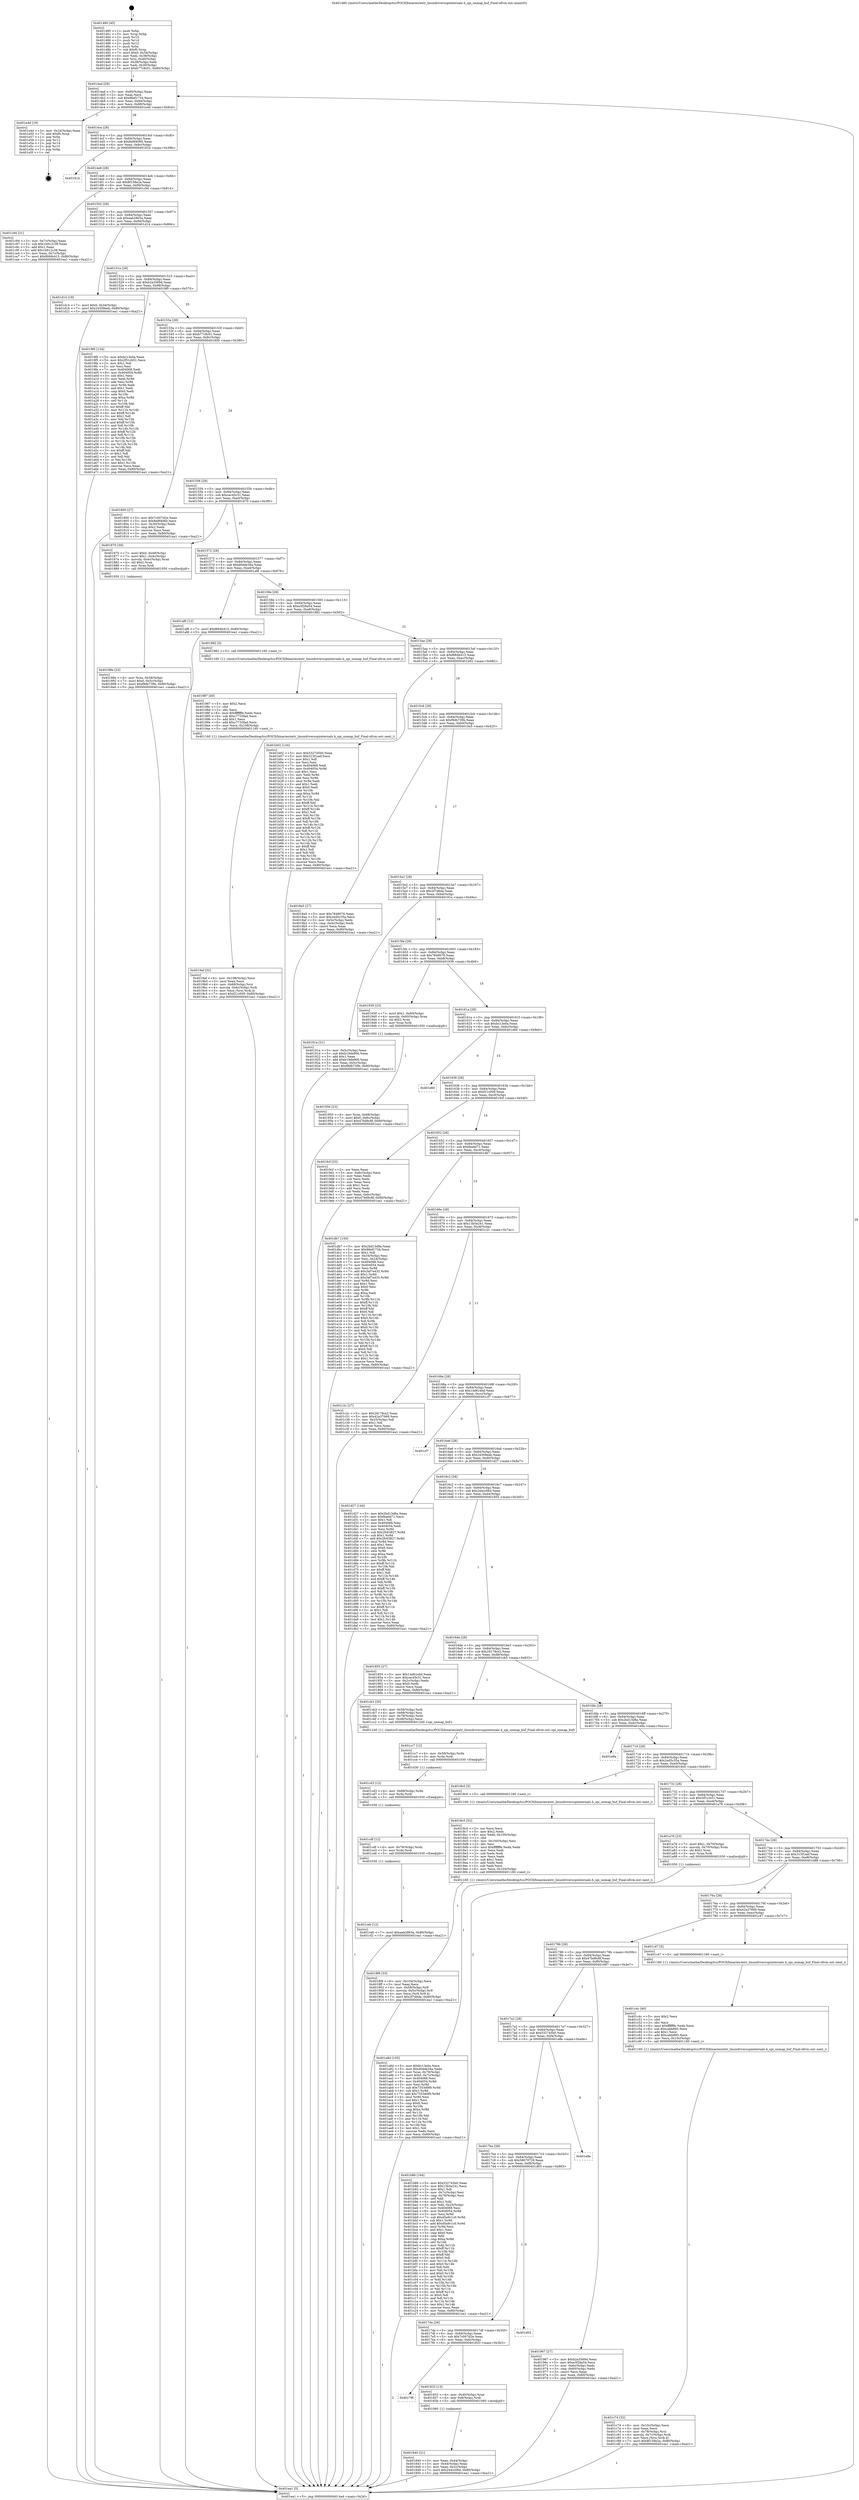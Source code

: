 digraph "0x401480" {
  label = "0x401480 (/mnt/c/Users/mathe/Desktop/tcc/POCII/binaries/extr_linuxdriversspiinternals.h_spi_unmap_buf_Final-ollvm.out::main(0))"
  labelloc = "t"
  node[shape=record]

  Entry [label="",width=0.3,height=0.3,shape=circle,fillcolor=black,style=filled]
  "0x4014ad" [label="{
     0x4014ad [29]\l
     | [instrs]\l
     &nbsp;&nbsp;0x4014ad \<+3\>: mov -0x80(%rbp),%eax\l
     &nbsp;&nbsp;0x4014b0 \<+2\>: mov %eax,%ecx\l
     &nbsp;&nbsp;0x4014b2 \<+6\>: sub $0x86ef1734,%ecx\l
     &nbsp;&nbsp;0x4014b8 \<+6\>: mov %eax,-0x84(%rbp)\l
     &nbsp;&nbsp;0x4014be \<+6\>: mov %ecx,-0x88(%rbp)\l
     &nbsp;&nbsp;0x4014c4 \<+6\>: je 0000000000401e4d \<main+0x9cd\>\l
  }"]
  "0x401e4d" [label="{
     0x401e4d [19]\l
     | [instrs]\l
     &nbsp;&nbsp;0x401e4d \<+3\>: mov -0x24(%rbp),%eax\l
     &nbsp;&nbsp;0x401e50 \<+7\>: add $0xf0,%rsp\l
     &nbsp;&nbsp;0x401e57 \<+1\>: pop %rbx\l
     &nbsp;&nbsp;0x401e58 \<+2\>: pop %r12\l
     &nbsp;&nbsp;0x401e5a \<+2\>: pop %r14\l
     &nbsp;&nbsp;0x401e5c \<+2\>: pop %r15\l
     &nbsp;&nbsp;0x401e5e \<+1\>: pop %rbp\l
     &nbsp;&nbsp;0x401e5f \<+1\>: ret\l
  }"]
  "0x4014ca" [label="{
     0x4014ca [28]\l
     | [instrs]\l
     &nbsp;&nbsp;0x4014ca \<+5\>: jmp 00000000004014cf \<main+0x4f\>\l
     &nbsp;&nbsp;0x4014cf \<+6\>: mov -0x84(%rbp),%eax\l
     &nbsp;&nbsp;0x4014d5 \<+5\>: sub $0x8a9f4060,%eax\l
     &nbsp;&nbsp;0x4014da \<+6\>: mov %eax,-0x8c(%rbp)\l
     &nbsp;&nbsp;0x4014e0 \<+6\>: je 000000000040181b \<main+0x39b\>\l
  }"]
  Exit [label="",width=0.3,height=0.3,shape=circle,fillcolor=black,style=filled,peripheries=2]
  "0x40181b" [label="{
     0x40181b\l
  }", style=dashed]
  "0x4014e6" [label="{
     0x4014e6 [28]\l
     | [instrs]\l
     &nbsp;&nbsp;0x4014e6 \<+5\>: jmp 00000000004014eb \<main+0x6b\>\l
     &nbsp;&nbsp;0x4014eb \<+6\>: mov -0x84(%rbp),%eax\l
     &nbsp;&nbsp;0x4014f1 \<+5\>: sub $0x8f158e2a,%eax\l
     &nbsp;&nbsp;0x4014f6 \<+6\>: mov %eax,-0x90(%rbp)\l
     &nbsp;&nbsp;0x4014fc \<+6\>: je 0000000000401c94 \<main+0x814\>\l
  }"]
  "0x401ceb" [label="{
     0x401ceb [12]\l
     | [instrs]\l
     &nbsp;&nbsp;0x401ceb \<+7\>: movl $0xaab2863a,-0x80(%rbp)\l
     &nbsp;&nbsp;0x401cf2 \<+5\>: jmp 0000000000401ea1 \<main+0xa21\>\l
  }"]
  "0x401c94" [label="{
     0x401c94 [31]\l
     | [instrs]\l
     &nbsp;&nbsp;0x401c94 \<+3\>: mov -0x7c(%rbp),%eax\l
     &nbsp;&nbsp;0x401c97 \<+5\>: sub $0x1b912c38,%eax\l
     &nbsp;&nbsp;0x401c9c \<+3\>: add $0x1,%eax\l
     &nbsp;&nbsp;0x401c9f \<+5\>: add $0x1b912c38,%eax\l
     &nbsp;&nbsp;0x401ca4 \<+3\>: mov %eax,-0x7c(%rbp)\l
     &nbsp;&nbsp;0x401ca7 \<+7\>: movl $0xf684b415,-0x80(%rbp)\l
     &nbsp;&nbsp;0x401cae \<+5\>: jmp 0000000000401ea1 \<main+0xa21\>\l
  }"]
  "0x401502" [label="{
     0x401502 [28]\l
     | [instrs]\l
     &nbsp;&nbsp;0x401502 \<+5\>: jmp 0000000000401507 \<main+0x87\>\l
     &nbsp;&nbsp;0x401507 \<+6\>: mov -0x84(%rbp),%eax\l
     &nbsp;&nbsp;0x40150d \<+5\>: sub $0xaab2863a,%eax\l
     &nbsp;&nbsp;0x401512 \<+6\>: mov %eax,-0x94(%rbp)\l
     &nbsp;&nbsp;0x401518 \<+6\>: je 0000000000401d14 \<main+0x894\>\l
  }"]
  "0x401cdf" [label="{
     0x401cdf [12]\l
     | [instrs]\l
     &nbsp;&nbsp;0x401cdf \<+4\>: mov -0x78(%rbp),%rdx\l
     &nbsp;&nbsp;0x401ce3 \<+3\>: mov %rdx,%rdi\l
     &nbsp;&nbsp;0x401ce6 \<+5\>: call 0000000000401030 \<free@plt\>\l
     | [calls]\l
     &nbsp;&nbsp;0x401030 \{1\} (unknown)\l
  }"]
  "0x401d14" [label="{
     0x401d14 [19]\l
     | [instrs]\l
     &nbsp;&nbsp;0x401d14 \<+7\>: movl $0x0,-0x34(%rbp)\l
     &nbsp;&nbsp;0x401d1b \<+7\>: movl $0x24309eeb,-0x80(%rbp)\l
     &nbsp;&nbsp;0x401d22 \<+5\>: jmp 0000000000401ea1 \<main+0xa21\>\l
  }"]
  "0x40151e" [label="{
     0x40151e [28]\l
     | [instrs]\l
     &nbsp;&nbsp;0x40151e \<+5\>: jmp 0000000000401523 \<main+0xa3\>\l
     &nbsp;&nbsp;0x401523 \<+6\>: mov -0x84(%rbp),%eax\l
     &nbsp;&nbsp;0x401529 \<+5\>: sub $0xb2a35694,%eax\l
     &nbsp;&nbsp;0x40152e \<+6\>: mov %eax,-0x98(%rbp)\l
     &nbsp;&nbsp;0x401534 \<+6\>: je 00000000004019f0 \<main+0x570\>\l
  }"]
  "0x401cd3" [label="{
     0x401cd3 [12]\l
     | [instrs]\l
     &nbsp;&nbsp;0x401cd3 \<+4\>: mov -0x68(%rbp),%rdx\l
     &nbsp;&nbsp;0x401cd7 \<+3\>: mov %rdx,%rdi\l
     &nbsp;&nbsp;0x401cda \<+5\>: call 0000000000401030 \<free@plt\>\l
     | [calls]\l
     &nbsp;&nbsp;0x401030 \{1\} (unknown)\l
  }"]
  "0x4019f0" [label="{
     0x4019f0 [134]\l
     | [instrs]\l
     &nbsp;&nbsp;0x4019f0 \<+5\>: mov $0xbc13e0a,%eax\l
     &nbsp;&nbsp;0x4019f5 \<+5\>: mov $0x2f51cb51,%ecx\l
     &nbsp;&nbsp;0x4019fa \<+2\>: mov $0x1,%dl\l
     &nbsp;&nbsp;0x4019fc \<+2\>: xor %esi,%esi\l
     &nbsp;&nbsp;0x4019fe \<+7\>: mov 0x404068,%edi\l
     &nbsp;&nbsp;0x401a05 \<+8\>: mov 0x404054,%r8d\l
     &nbsp;&nbsp;0x401a0d \<+3\>: sub $0x1,%esi\l
     &nbsp;&nbsp;0x401a10 \<+3\>: mov %edi,%r9d\l
     &nbsp;&nbsp;0x401a13 \<+3\>: add %esi,%r9d\l
     &nbsp;&nbsp;0x401a16 \<+4\>: imul %r9d,%edi\l
     &nbsp;&nbsp;0x401a1a \<+3\>: and $0x1,%edi\l
     &nbsp;&nbsp;0x401a1d \<+3\>: cmp $0x0,%edi\l
     &nbsp;&nbsp;0x401a20 \<+4\>: sete %r10b\l
     &nbsp;&nbsp;0x401a24 \<+4\>: cmp $0xa,%r8d\l
     &nbsp;&nbsp;0x401a28 \<+4\>: setl %r11b\l
     &nbsp;&nbsp;0x401a2c \<+3\>: mov %r10b,%bl\l
     &nbsp;&nbsp;0x401a2f \<+3\>: xor $0xff,%bl\l
     &nbsp;&nbsp;0x401a32 \<+3\>: mov %r11b,%r14b\l
     &nbsp;&nbsp;0x401a35 \<+4\>: xor $0xff,%r14b\l
     &nbsp;&nbsp;0x401a39 \<+3\>: xor $0x1,%dl\l
     &nbsp;&nbsp;0x401a3c \<+3\>: mov %bl,%r15b\l
     &nbsp;&nbsp;0x401a3f \<+4\>: and $0xff,%r15b\l
     &nbsp;&nbsp;0x401a43 \<+3\>: and %dl,%r10b\l
     &nbsp;&nbsp;0x401a46 \<+3\>: mov %r14b,%r12b\l
     &nbsp;&nbsp;0x401a49 \<+4\>: and $0xff,%r12b\l
     &nbsp;&nbsp;0x401a4d \<+3\>: and %dl,%r11b\l
     &nbsp;&nbsp;0x401a50 \<+3\>: or %r10b,%r15b\l
     &nbsp;&nbsp;0x401a53 \<+3\>: or %r11b,%r12b\l
     &nbsp;&nbsp;0x401a56 \<+3\>: xor %r12b,%r15b\l
     &nbsp;&nbsp;0x401a59 \<+3\>: or %r14b,%bl\l
     &nbsp;&nbsp;0x401a5c \<+3\>: xor $0xff,%bl\l
     &nbsp;&nbsp;0x401a5f \<+3\>: or $0x1,%dl\l
     &nbsp;&nbsp;0x401a62 \<+2\>: and %dl,%bl\l
     &nbsp;&nbsp;0x401a64 \<+3\>: or %bl,%r15b\l
     &nbsp;&nbsp;0x401a67 \<+4\>: test $0x1,%r15b\l
     &nbsp;&nbsp;0x401a6b \<+3\>: cmovne %ecx,%eax\l
     &nbsp;&nbsp;0x401a6e \<+3\>: mov %eax,-0x80(%rbp)\l
     &nbsp;&nbsp;0x401a71 \<+5\>: jmp 0000000000401ea1 \<main+0xa21\>\l
  }"]
  "0x40153a" [label="{
     0x40153a [28]\l
     | [instrs]\l
     &nbsp;&nbsp;0x40153a \<+5\>: jmp 000000000040153f \<main+0xbf\>\l
     &nbsp;&nbsp;0x40153f \<+6\>: mov -0x84(%rbp),%eax\l
     &nbsp;&nbsp;0x401545 \<+5\>: sub $0xb77c8c01,%eax\l
     &nbsp;&nbsp;0x40154a \<+6\>: mov %eax,-0x9c(%rbp)\l
     &nbsp;&nbsp;0x401550 \<+6\>: je 0000000000401800 \<main+0x380\>\l
  }"]
  "0x401cc7" [label="{
     0x401cc7 [12]\l
     | [instrs]\l
     &nbsp;&nbsp;0x401cc7 \<+4\>: mov -0x58(%rbp),%rdx\l
     &nbsp;&nbsp;0x401ccb \<+3\>: mov %rdx,%rdi\l
     &nbsp;&nbsp;0x401cce \<+5\>: call 0000000000401030 \<free@plt\>\l
     | [calls]\l
     &nbsp;&nbsp;0x401030 \{1\} (unknown)\l
  }"]
  "0x401800" [label="{
     0x401800 [27]\l
     | [instrs]\l
     &nbsp;&nbsp;0x401800 \<+5\>: mov $0x7c007d2e,%eax\l
     &nbsp;&nbsp;0x401805 \<+5\>: mov $0x8a9f4060,%ecx\l
     &nbsp;&nbsp;0x40180a \<+3\>: mov -0x30(%rbp),%edx\l
     &nbsp;&nbsp;0x40180d \<+3\>: cmp $0x2,%edx\l
     &nbsp;&nbsp;0x401810 \<+3\>: cmovne %ecx,%eax\l
     &nbsp;&nbsp;0x401813 \<+3\>: mov %eax,-0x80(%rbp)\l
     &nbsp;&nbsp;0x401816 \<+5\>: jmp 0000000000401ea1 \<main+0xa21\>\l
  }"]
  "0x401556" [label="{
     0x401556 [28]\l
     | [instrs]\l
     &nbsp;&nbsp;0x401556 \<+5\>: jmp 000000000040155b \<main+0xdb\>\l
     &nbsp;&nbsp;0x40155b \<+6\>: mov -0x84(%rbp),%eax\l
     &nbsp;&nbsp;0x401561 \<+5\>: sub $0xcec45c31,%eax\l
     &nbsp;&nbsp;0x401566 \<+6\>: mov %eax,-0xa0(%rbp)\l
     &nbsp;&nbsp;0x40156c \<+6\>: je 0000000000401870 \<main+0x3f0\>\l
  }"]
  "0x401ea1" [label="{
     0x401ea1 [5]\l
     | [instrs]\l
     &nbsp;&nbsp;0x401ea1 \<+5\>: jmp 00000000004014ad \<main+0x2d\>\l
  }"]
  "0x401480" [label="{
     0x401480 [45]\l
     | [instrs]\l
     &nbsp;&nbsp;0x401480 \<+1\>: push %rbp\l
     &nbsp;&nbsp;0x401481 \<+3\>: mov %rsp,%rbp\l
     &nbsp;&nbsp;0x401484 \<+2\>: push %r15\l
     &nbsp;&nbsp;0x401486 \<+2\>: push %r14\l
     &nbsp;&nbsp;0x401488 \<+2\>: push %r12\l
     &nbsp;&nbsp;0x40148a \<+1\>: push %rbx\l
     &nbsp;&nbsp;0x40148b \<+7\>: sub $0xf0,%rsp\l
     &nbsp;&nbsp;0x401492 \<+7\>: movl $0x0,-0x34(%rbp)\l
     &nbsp;&nbsp;0x401499 \<+3\>: mov %edi,-0x38(%rbp)\l
     &nbsp;&nbsp;0x40149c \<+4\>: mov %rsi,-0x40(%rbp)\l
     &nbsp;&nbsp;0x4014a0 \<+3\>: mov -0x38(%rbp),%edi\l
     &nbsp;&nbsp;0x4014a3 \<+3\>: mov %edi,-0x30(%rbp)\l
     &nbsp;&nbsp;0x4014a6 \<+7\>: movl $0xb77c8c01,-0x80(%rbp)\l
  }"]
  "0x401c74" [label="{
     0x401c74 [32]\l
     | [instrs]\l
     &nbsp;&nbsp;0x401c74 \<+6\>: mov -0x10c(%rbp),%ecx\l
     &nbsp;&nbsp;0x401c7a \<+3\>: imul %eax,%ecx\l
     &nbsp;&nbsp;0x401c7d \<+4\>: mov -0x78(%rbp),%rsi\l
     &nbsp;&nbsp;0x401c81 \<+4\>: movslq -0x7c(%rbp),%rdi\l
     &nbsp;&nbsp;0x401c85 \<+3\>: mov %ecx,(%rsi,%rdi,4)\l
     &nbsp;&nbsp;0x401c88 \<+7\>: movl $0x8f158e2a,-0x80(%rbp)\l
     &nbsp;&nbsp;0x401c8f \<+5\>: jmp 0000000000401ea1 \<main+0xa21\>\l
  }"]
  "0x401870" [label="{
     0x401870 [30]\l
     | [instrs]\l
     &nbsp;&nbsp;0x401870 \<+7\>: movl $0x0,-0x48(%rbp)\l
     &nbsp;&nbsp;0x401877 \<+7\>: movl $0x1,-0x4c(%rbp)\l
     &nbsp;&nbsp;0x40187e \<+4\>: movslq -0x4c(%rbp),%rax\l
     &nbsp;&nbsp;0x401882 \<+4\>: shl $0x2,%rax\l
     &nbsp;&nbsp;0x401886 \<+3\>: mov %rax,%rdi\l
     &nbsp;&nbsp;0x401889 \<+5\>: call 0000000000401050 \<malloc@plt\>\l
     | [calls]\l
     &nbsp;&nbsp;0x401050 \{1\} (unknown)\l
  }"]
  "0x401572" [label="{
     0x401572 [28]\l
     | [instrs]\l
     &nbsp;&nbsp;0x401572 \<+5\>: jmp 0000000000401577 \<main+0xf7\>\l
     &nbsp;&nbsp;0x401577 \<+6\>: mov -0x84(%rbp),%eax\l
     &nbsp;&nbsp;0x40157d \<+5\>: sub $0xd0dde34a,%eax\l
     &nbsp;&nbsp;0x401582 \<+6\>: mov %eax,-0xa4(%rbp)\l
     &nbsp;&nbsp;0x401588 \<+6\>: je 0000000000401af6 \<main+0x676\>\l
  }"]
  "0x401c4c" [label="{
     0x401c4c [40]\l
     | [instrs]\l
     &nbsp;&nbsp;0x401c4c \<+5\>: mov $0x2,%ecx\l
     &nbsp;&nbsp;0x401c51 \<+1\>: cltd\l
     &nbsp;&nbsp;0x401c52 \<+2\>: idiv %ecx\l
     &nbsp;&nbsp;0x401c54 \<+6\>: imul $0xfffffffe,%edx,%ecx\l
     &nbsp;&nbsp;0x401c5a \<+6\>: sub $0xcabb895,%ecx\l
     &nbsp;&nbsp;0x401c60 \<+3\>: add $0x1,%ecx\l
     &nbsp;&nbsp;0x401c63 \<+6\>: add $0xcabb895,%ecx\l
     &nbsp;&nbsp;0x401c69 \<+6\>: mov %ecx,-0x10c(%rbp)\l
     &nbsp;&nbsp;0x401c6f \<+5\>: call 0000000000401160 \<next_i\>\l
     | [calls]\l
     &nbsp;&nbsp;0x401160 \{1\} (/mnt/c/Users/mathe/Desktop/tcc/POCII/binaries/extr_linuxdriversspiinternals.h_spi_unmap_buf_Final-ollvm.out::next_i)\l
  }"]
  "0x401af6" [label="{
     0x401af6 [12]\l
     | [instrs]\l
     &nbsp;&nbsp;0x401af6 \<+7\>: movl $0xf684b415,-0x80(%rbp)\l
     &nbsp;&nbsp;0x401afd \<+5\>: jmp 0000000000401ea1 \<main+0xa21\>\l
  }"]
  "0x40158e" [label="{
     0x40158e [28]\l
     | [instrs]\l
     &nbsp;&nbsp;0x40158e \<+5\>: jmp 0000000000401593 \<main+0x113\>\l
     &nbsp;&nbsp;0x401593 \<+6\>: mov -0x84(%rbp),%eax\l
     &nbsp;&nbsp;0x401599 \<+5\>: sub $0xe3f28a54,%eax\l
     &nbsp;&nbsp;0x40159e \<+6\>: mov %eax,-0xa8(%rbp)\l
     &nbsp;&nbsp;0x4015a4 \<+6\>: je 0000000000401982 \<main+0x502\>\l
  }"]
  "0x401a8d" [label="{
     0x401a8d [105]\l
     | [instrs]\l
     &nbsp;&nbsp;0x401a8d \<+5\>: mov $0xbc13e0a,%ecx\l
     &nbsp;&nbsp;0x401a92 \<+5\>: mov $0xd0dde34a,%edx\l
     &nbsp;&nbsp;0x401a97 \<+4\>: mov %rax,-0x78(%rbp)\l
     &nbsp;&nbsp;0x401a9b \<+7\>: movl $0x0,-0x7c(%rbp)\l
     &nbsp;&nbsp;0x401aa2 \<+7\>: mov 0x404068,%esi\l
     &nbsp;&nbsp;0x401aa9 \<+8\>: mov 0x404054,%r8d\l
     &nbsp;&nbsp;0x401ab1 \<+3\>: mov %esi,%r9d\l
     &nbsp;&nbsp;0x401ab4 \<+7\>: sub $0x7353d0f9,%r9d\l
     &nbsp;&nbsp;0x401abb \<+4\>: sub $0x1,%r9d\l
     &nbsp;&nbsp;0x401abf \<+7\>: add $0x7353d0f9,%r9d\l
     &nbsp;&nbsp;0x401ac6 \<+4\>: imul %r9d,%esi\l
     &nbsp;&nbsp;0x401aca \<+3\>: and $0x1,%esi\l
     &nbsp;&nbsp;0x401acd \<+3\>: cmp $0x0,%esi\l
     &nbsp;&nbsp;0x401ad0 \<+4\>: sete %r10b\l
     &nbsp;&nbsp;0x401ad4 \<+4\>: cmp $0xa,%r8d\l
     &nbsp;&nbsp;0x401ad8 \<+4\>: setl %r11b\l
     &nbsp;&nbsp;0x401adc \<+3\>: mov %r10b,%bl\l
     &nbsp;&nbsp;0x401adf \<+3\>: and %r11b,%bl\l
     &nbsp;&nbsp;0x401ae2 \<+3\>: xor %r11b,%r10b\l
     &nbsp;&nbsp;0x401ae5 \<+3\>: or %r10b,%bl\l
     &nbsp;&nbsp;0x401ae8 \<+3\>: test $0x1,%bl\l
     &nbsp;&nbsp;0x401aeb \<+3\>: cmovne %edx,%ecx\l
     &nbsp;&nbsp;0x401aee \<+3\>: mov %ecx,-0x80(%rbp)\l
     &nbsp;&nbsp;0x401af1 \<+5\>: jmp 0000000000401ea1 \<main+0xa21\>\l
  }"]
  "0x401982" [label="{
     0x401982 [5]\l
     | [instrs]\l
     &nbsp;&nbsp;0x401982 \<+5\>: call 0000000000401160 \<next_i\>\l
     | [calls]\l
     &nbsp;&nbsp;0x401160 \{1\} (/mnt/c/Users/mathe/Desktop/tcc/POCII/binaries/extr_linuxdriversspiinternals.h_spi_unmap_buf_Final-ollvm.out::next_i)\l
  }"]
  "0x4015aa" [label="{
     0x4015aa [28]\l
     | [instrs]\l
     &nbsp;&nbsp;0x4015aa \<+5\>: jmp 00000000004015af \<main+0x12f\>\l
     &nbsp;&nbsp;0x4015af \<+6\>: mov -0x84(%rbp),%eax\l
     &nbsp;&nbsp;0x4015b5 \<+5\>: sub $0xf684b415,%eax\l
     &nbsp;&nbsp;0x4015ba \<+6\>: mov %eax,-0xac(%rbp)\l
     &nbsp;&nbsp;0x4015c0 \<+6\>: je 0000000000401b02 \<main+0x682\>\l
  }"]
  "0x4019af" [label="{
     0x4019af [32]\l
     | [instrs]\l
     &nbsp;&nbsp;0x4019af \<+6\>: mov -0x108(%rbp),%ecx\l
     &nbsp;&nbsp;0x4019b5 \<+3\>: imul %eax,%ecx\l
     &nbsp;&nbsp;0x4019b8 \<+4\>: mov -0x68(%rbp),%rsi\l
     &nbsp;&nbsp;0x4019bc \<+4\>: movslq -0x6c(%rbp),%rdi\l
     &nbsp;&nbsp;0x4019c0 \<+3\>: mov %ecx,(%rsi,%rdi,4)\l
     &nbsp;&nbsp;0x4019c3 \<+7\>: movl $0xf21c009,-0x80(%rbp)\l
     &nbsp;&nbsp;0x4019ca \<+5\>: jmp 0000000000401ea1 \<main+0xa21\>\l
  }"]
  "0x401b02" [label="{
     0x401b02 [134]\l
     | [instrs]\l
     &nbsp;&nbsp;0x401b02 \<+5\>: mov $0x532745b0,%eax\l
     &nbsp;&nbsp;0x401b07 \<+5\>: mov $0x313f1aef,%ecx\l
     &nbsp;&nbsp;0x401b0c \<+2\>: mov $0x1,%dl\l
     &nbsp;&nbsp;0x401b0e \<+2\>: xor %esi,%esi\l
     &nbsp;&nbsp;0x401b10 \<+7\>: mov 0x404068,%edi\l
     &nbsp;&nbsp;0x401b17 \<+8\>: mov 0x404054,%r8d\l
     &nbsp;&nbsp;0x401b1f \<+3\>: sub $0x1,%esi\l
     &nbsp;&nbsp;0x401b22 \<+3\>: mov %edi,%r9d\l
     &nbsp;&nbsp;0x401b25 \<+3\>: add %esi,%r9d\l
     &nbsp;&nbsp;0x401b28 \<+4\>: imul %r9d,%edi\l
     &nbsp;&nbsp;0x401b2c \<+3\>: and $0x1,%edi\l
     &nbsp;&nbsp;0x401b2f \<+3\>: cmp $0x0,%edi\l
     &nbsp;&nbsp;0x401b32 \<+4\>: sete %r10b\l
     &nbsp;&nbsp;0x401b36 \<+4\>: cmp $0xa,%r8d\l
     &nbsp;&nbsp;0x401b3a \<+4\>: setl %r11b\l
     &nbsp;&nbsp;0x401b3e \<+3\>: mov %r10b,%bl\l
     &nbsp;&nbsp;0x401b41 \<+3\>: xor $0xff,%bl\l
     &nbsp;&nbsp;0x401b44 \<+3\>: mov %r11b,%r14b\l
     &nbsp;&nbsp;0x401b47 \<+4\>: xor $0xff,%r14b\l
     &nbsp;&nbsp;0x401b4b \<+3\>: xor $0x1,%dl\l
     &nbsp;&nbsp;0x401b4e \<+3\>: mov %bl,%r15b\l
     &nbsp;&nbsp;0x401b51 \<+4\>: and $0xff,%r15b\l
     &nbsp;&nbsp;0x401b55 \<+3\>: and %dl,%r10b\l
     &nbsp;&nbsp;0x401b58 \<+3\>: mov %r14b,%r12b\l
     &nbsp;&nbsp;0x401b5b \<+4\>: and $0xff,%r12b\l
     &nbsp;&nbsp;0x401b5f \<+3\>: and %dl,%r11b\l
     &nbsp;&nbsp;0x401b62 \<+3\>: or %r10b,%r15b\l
     &nbsp;&nbsp;0x401b65 \<+3\>: or %r11b,%r12b\l
     &nbsp;&nbsp;0x401b68 \<+3\>: xor %r12b,%r15b\l
     &nbsp;&nbsp;0x401b6b \<+3\>: or %r14b,%bl\l
     &nbsp;&nbsp;0x401b6e \<+3\>: xor $0xff,%bl\l
     &nbsp;&nbsp;0x401b71 \<+3\>: or $0x1,%dl\l
     &nbsp;&nbsp;0x401b74 \<+2\>: and %dl,%bl\l
     &nbsp;&nbsp;0x401b76 \<+3\>: or %bl,%r15b\l
     &nbsp;&nbsp;0x401b79 \<+4\>: test $0x1,%r15b\l
     &nbsp;&nbsp;0x401b7d \<+3\>: cmovne %ecx,%eax\l
     &nbsp;&nbsp;0x401b80 \<+3\>: mov %eax,-0x80(%rbp)\l
     &nbsp;&nbsp;0x401b83 \<+5\>: jmp 0000000000401ea1 \<main+0xa21\>\l
  }"]
  "0x4015c6" [label="{
     0x4015c6 [28]\l
     | [instrs]\l
     &nbsp;&nbsp;0x4015c6 \<+5\>: jmp 00000000004015cb \<main+0x14b\>\l
     &nbsp;&nbsp;0x4015cb \<+6\>: mov -0x84(%rbp),%eax\l
     &nbsp;&nbsp;0x4015d1 \<+5\>: sub $0xf9db739b,%eax\l
     &nbsp;&nbsp;0x4015d6 \<+6\>: mov %eax,-0xb0(%rbp)\l
     &nbsp;&nbsp;0x4015dc \<+6\>: je 00000000004018a5 \<main+0x425\>\l
  }"]
  "0x401987" [label="{
     0x401987 [40]\l
     | [instrs]\l
     &nbsp;&nbsp;0x401987 \<+5\>: mov $0x2,%ecx\l
     &nbsp;&nbsp;0x40198c \<+1\>: cltd\l
     &nbsp;&nbsp;0x40198d \<+2\>: idiv %ecx\l
     &nbsp;&nbsp;0x40198f \<+6\>: imul $0xfffffffe,%edx,%ecx\l
     &nbsp;&nbsp;0x401995 \<+6\>: sub $0xc7733fad,%ecx\l
     &nbsp;&nbsp;0x40199b \<+3\>: add $0x1,%ecx\l
     &nbsp;&nbsp;0x40199e \<+6\>: add $0xc7733fad,%ecx\l
     &nbsp;&nbsp;0x4019a4 \<+6\>: mov %ecx,-0x108(%rbp)\l
     &nbsp;&nbsp;0x4019aa \<+5\>: call 0000000000401160 \<next_i\>\l
     | [calls]\l
     &nbsp;&nbsp;0x401160 \{1\} (/mnt/c/Users/mathe/Desktop/tcc/POCII/binaries/extr_linuxdriversspiinternals.h_spi_unmap_buf_Final-ollvm.out::next_i)\l
  }"]
  "0x4018a5" [label="{
     0x4018a5 [27]\l
     | [instrs]\l
     &nbsp;&nbsp;0x4018a5 \<+5\>: mov $0x7849076,%eax\l
     &nbsp;&nbsp;0x4018aa \<+5\>: mov $0x2ed5c35a,%ecx\l
     &nbsp;&nbsp;0x4018af \<+3\>: mov -0x5c(%rbp),%edx\l
     &nbsp;&nbsp;0x4018b2 \<+3\>: cmp -0x4c(%rbp),%edx\l
     &nbsp;&nbsp;0x4018b5 \<+3\>: cmovl %ecx,%eax\l
     &nbsp;&nbsp;0x4018b8 \<+3\>: mov %eax,-0x80(%rbp)\l
     &nbsp;&nbsp;0x4018bb \<+5\>: jmp 0000000000401ea1 \<main+0xa21\>\l
  }"]
  "0x4015e2" [label="{
     0x4015e2 [28]\l
     | [instrs]\l
     &nbsp;&nbsp;0x4015e2 \<+5\>: jmp 00000000004015e7 \<main+0x167\>\l
     &nbsp;&nbsp;0x4015e7 \<+6\>: mov -0x84(%rbp),%eax\l
     &nbsp;&nbsp;0x4015ed \<+5\>: sub $0x2f7d6da,%eax\l
     &nbsp;&nbsp;0x4015f2 \<+6\>: mov %eax,-0xb4(%rbp)\l
     &nbsp;&nbsp;0x4015f8 \<+6\>: je 000000000040191a \<main+0x49a\>\l
  }"]
  "0x401950" [label="{
     0x401950 [23]\l
     | [instrs]\l
     &nbsp;&nbsp;0x401950 \<+4\>: mov %rax,-0x68(%rbp)\l
     &nbsp;&nbsp;0x401954 \<+7\>: movl $0x0,-0x6c(%rbp)\l
     &nbsp;&nbsp;0x40195b \<+7\>: movl $0x47bd9c8f,-0x80(%rbp)\l
     &nbsp;&nbsp;0x401962 \<+5\>: jmp 0000000000401ea1 \<main+0xa21\>\l
  }"]
  "0x40191a" [label="{
     0x40191a [31]\l
     | [instrs]\l
     &nbsp;&nbsp;0x40191a \<+3\>: mov -0x5c(%rbp),%eax\l
     &nbsp;&nbsp;0x40191d \<+5\>: sub $0xb19de906,%eax\l
     &nbsp;&nbsp;0x401922 \<+3\>: add $0x1,%eax\l
     &nbsp;&nbsp;0x401925 \<+5\>: add $0xb19de906,%eax\l
     &nbsp;&nbsp;0x40192a \<+3\>: mov %eax,-0x5c(%rbp)\l
     &nbsp;&nbsp;0x40192d \<+7\>: movl $0xf9db739b,-0x80(%rbp)\l
     &nbsp;&nbsp;0x401934 \<+5\>: jmp 0000000000401ea1 \<main+0xa21\>\l
  }"]
  "0x4015fe" [label="{
     0x4015fe [28]\l
     | [instrs]\l
     &nbsp;&nbsp;0x4015fe \<+5\>: jmp 0000000000401603 \<main+0x183\>\l
     &nbsp;&nbsp;0x401603 \<+6\>: mov -0x84(%rbp),%eax\l
     &nbsp;&nbsp;0x401609 \<+5\>: sub $0x7849076,%eax\l
     &nbsp;&nbsp;0x40160e \<+6\>: mov %eax,-0xb8(%rbp)\l
     &nbsp;&nbsp;0x401614 \<+6\>: je 0000000000401939 \<main+0x4b9\>\l
  }"]
  "0x4018f9" [label="{
     0x4018f9 [33]\l
     | [instrs]\l
     &nbsp;&nbsp;0x4018f9 \<+6\>: mov -0x104(%rbp),%ecx\l
     &nbsp;&nbsp;0x4018ff \<+3\>: imul %eax,%ecx\l
     &nbsp;&nbsp;0x401902 \<+4\>: mov -0x58(%rbp),%r8\l
     &nbsp;&nbsp;0x401906 \<+4\>: movslq -0x5c(%rbp),%r9\l
     &nbsp;&nbsp;0x40190a \<+4\>: mov %ecx,(%r8,%r9,4)\l
     &nbsp;&nbsp;0x40190e \<+7\>: movl $0x2f7d6da,-0x80(%rbp)\l
     &nbsp;&nbsp;0x401915 \<+5\>: jmp 0000000000401ea1 \<main+0xa21\>\l
  }"]
  "0x401939" [label="{
     0x401939 [23]\l
     | [instrs]\l
     &nbsp;&nbsp;0x401939 \<+7\>: movl $0x1,-0x60(%rbp)\l
     &nbsp;&nbsp;0x401940 \<+4\>: movslq -0x60(%rbp),%rax\l
     &nbsp;&nbsp;0x401944 \<+4\>: shl $0x2,%rax\l
     &nbsp;&nbsp;0x401948 \<+3\>: mov %rax,%rdi\l
     &nbsp;&nbsp;0x40194b \<+5\>: call 0000000000401050 \<malloc@plt\>\l
     | [calls]\l
     &nbsp;&nbsp;0x401050 \{1\} (unknown)\l
  }"]
  "0x40161a" [label="{
     0x40161a [28]\l
     | [instrs]\l
     &nbsp;&nbsp;0x40161a \<+5\>: jmp 000000000040161f \<main+0x19f\>\l
     &nbsp;&nbsp;0x40161f \<+6\>: mov -0x84(%rbp),%eax\l
     &nbsp;&nbsp;0x401625 \<+5\>: sub $0xbc13e0a,%eax\l
     &nbsp;&nbsp;0x40162a \<+6\>: mov %eax,-0xbc(%rbp)\l
     &nbsp;&nbsp;0x401630 \<+6\>: je 0000000000401e60 \<main+0x9e0\>\l
  }"]
  "0x4018c5" [label="{
     0x4018c5 [52]\l
     | [instrs]\l
     &nbsp;&nbsp;0x4018c5 \<+2\>: xor %ecx,%ecx\l
     &nbsp;&nbsp;0x4018c7 \<+5\>: mov $0x2,%edx\l
     &nbsp;&nbsp;0x4018cc \<+6\>: mov %edx,-0x100(%rbp)\l
     &nbsp;&nbsp;0x4018d2 \<+1\>: cltd\l
     &nbsp;&nbsp;0x4018d3 \<+6\>: mov -0x100(%rbp),%esi\l
     &nbsp;&nbsp;0x4018d9 \<+2\>: idiv %esi\l
     &nbsp;&nbsp;0x4018db \<+6\>: imul $0xfffffffe,%edx,%edx\l
     &nbsp;&nbsp;0x4018e1 \<+2\>: mov %ecx,%edi\l
     &nbsp;&nbsp;0x4018e3 \<+2\>: sub %edx,%edi\l
     &nbsp;&nbsp;0x4018e5 \<+2\>: mov %ecx,%edx\l
     &nbsp;&nbsp;0x4018e7 \<+3\>: sub $0x1,%edx\l
     &nbsp;&nbsp;0x4018ea \<+2\>: add %edx,%edi\l
     &nbsp;&nbsp;0x4018ec \<+2\>: sub %edi,%ecx\l
     &nbsp;&nbsp;0x4018ee \<+6\>: mov %ecx,-0x104(%rbp)\l
     &nbsp;&nbsp;0x4018f4 \<+5\>: call 0000000000401160 \<next_i\>\l
     | [calls]\l
     &nbsp;&nbsp;0x401160 \{1\} (/mnt/c/Users/mathe/Desktop/tcc/POCII/binaries/extr_linuxdriversspiinternals.h_spi_unmap_buf_Final-ollvm.out::next_i)\l
  }"]
  "0x401e60" [label="{
     0x401e60\l
  }", style=dashed]
  "0x401636" [label="{
     0x401636 [28]\l
     | [instrs]\l
     &nbsp;&nbsp;0x401636 \<+5\>: jmp 000000000040163b \<main+0x1bb\>\l
     &nbsp;&nbsp;0x40163b \<+6\>: mov -0x84(%rbp),%eax\l
     &nbsp;&nbsp;0x401641 \<+5\>: sub $0xf21c009,%eax\l
     &nbsp;&nbsp;0x401646 \<+6\>: mov %eax,-0xc0(%rbp)\l
     &nbsp;&nbsp;0x40164c \<+6\>: je 00000000004019cf \<main+0x54f\>\l
  }"]
  "0x40188e" [label="{
     0x40188e [23]\l
     | [instrs]\l
     &nbsp;&nbsp;0x40188e \<+4\>: mov %rax,-0x58(%rbp)\l
     &nbsp;&nbsp;0x401892 \<+7\>: movl $0x0,-0x5c(%rbp)\l
     &nbsp;&nbsp;0x401899 \<+7\>: movl $0xf9db739b,-0x80(%rbp)\l
     &nbsp;&nbsp;0x4018a0 \<+5\>: jmp 0000000000401ea1 \<main+0xa21\>\l
  }"]
  "0x4019cf" [label="{
     0x4019cf [33]\l
     | [instrs]\l
     &nbsp;&nbsp;0x4019cf \<+2\>: xor %eax,%eax\l
     &nbsp;&nbsp;0x4019d1 \<+3\>: mov -0x6c(%rbp),%ecx\l
     &nbsp;&nbsp;0x4019d4 \<+2\>: mov %eax,%edx\l
     &nbsp;&nbsp;0x4019d6 \<+2\>: sub %ecx,%edx\l
     &nbsp;&nbsp;0x4019d8 \<+2\>: mov %eax,%ecx\l
     &nbsp;&nbsp;0x4019da \<+3\>: sub $0x1,%ecx\l
     &nbsp;&nbsp;0x4019dd \<+2\>: add %ecx,%edx\l
     &nbsp;&nbsp;0x4019df \<+2\>: sub %edx,%eax\l
     &nbsp;&nbsp;0x4019e1 \<+3\>: mov %eax,-0x6c(%rbp)\l
     &nbsp;&nbsp;0x4019e4 \<+7\>: movl $0x47bd9c8f,-0x80(%rbp)\l
     &nbsp;&nbsp;0x4019eb \<+5\>: jmp 0000000000401ea1 \<main+0xa21\>\l
  }"]
  "0x401652" [label="{
     0x401652 [28]\l
     | [instrs]\l
     &nbsp;&nbsp;0x401652 \<+5\>: jmp 0000000000401657 \<main+0x1d7\>\l
     &nbsp;&nbsp;0x401657 \<+6\>: mov -0x84(%rbp),%eax\l
     &nbsp;&nbsp;0x40165d \<+5\>: sub $0xfeadd71,%eax\l
     &nbsp;&nbsp;0x401662 \<+6\>: mov %eax,-0xc4(%rbp)\l
     &nbsp;&nbsp;0x401668 \<+6\>: je 0000000000401db7 \<main+0x937\>\l
  }"]
  "0x401840" [label="{
     0x401840 [21]\l
     | [instrs]\l
     &nbsp;&nbsp;0x401840 \<+3\>: mov %eax,-0x44(%rbp)\l
     &nbsp;&nbsp;0x401843 \<+3\>: mov -0x44(%rbp),%eax\l
     &nbsp;&nbsp;0x401846 \<+3\>: mov %eax,-0x2c(%rbp)\l
     &nbsp;&nbsp;0x401849 \<+7\>: movl $0x244cc06d,-0x80(%rbp)\l
     &nbsp;&nbsp;0x401850 \<+5\>: jmp 0000000000401ea1 \<main+0xa21\>\l
  }"]
  "0x401db7" [label="{
     0x401db7 [150]\l
     | [instrs]\l
     &nbsp;&nbsp;0x401db7 \<+5\>: mov $0x2bd13d8a,%eax\l
     &nbsp;&nbsp;0x401dbc \<+5\>: mov $0x86ef1734,%ecx\l
     &nbsp;&nbsp;0x401dc1 \<+2\>: mov $0x1,%dl\l
     &nbsp;&nbsp;0x401dc3 \<+3\>: mov -0x34(%rbp),%esi\l
     &nbsp;&nbsp;0x401dc6 \<+3\>: mov %esi,-0x24(%rbp)\l
     &nbsp;&nbsp;0x401dc9 \<+7\>: mov 0x404068,%esi\l
     &nbsp;&nbsp;0x401dd0 \<+7\>: mov 0x404054,%edi\l
     &nbsp;&nbsp;0x401dd7 \<+3\>: mov %esi,%r8d\l
     &nbsp;&nbsp;0x401dda \<+7\>: add $0x3af7e433,%r8d\l
     &nbsp;&nbsp;0x401de1 \<+4\>: sub $0x1,%r8d\l
     &nbsp;&nbsp;0x401de5 \<+7\>: sub $0x3af7e433,%r8d\l
     &nbsp;&nbsp;0x401dec \<+4\>: imul %r8d,%esi\l
     &nbsp;&nbsp;0x401df0 \<+3\>: and $0x1,%esi\l
     &nbsp;&nbsp;0x401df3 \<+3\>: cmp $0x0,%esi\l
     &nbsp;&nbsp;0x401df6 \<+4\>: sete %r9b\l
     &nbsp;&nbsp;0x401dfa \<+3\>: cmp $0xa,%edi\l
     &nbsp;&nbsp;0x401dfd \<+4\>: setl %r10b\l
     &nbsp;&nbsp;0x401e01 \<+3\>: mov %r9b,%r11b\l
     &nbsp;&nbsp;0x401e04 \<+4\>: xor $0xff,%r11b\l
     &nbsp;&nbsp;0x401e08 \<+3\>: mov %r10b,%bl\l
     &nbsp;&nbsp;0x401e0b \<+3\>: xor $0xff,%bl\l
     &nbsp;&nbsp;0x401e0e \<+3\>: xor $0x0,%dl\l
     &nbsp;&nbsp;0x401e11 \<+3\>: mov %r11b,%r14b\l
     &nbsp;&nbsp;0x401e14 \<+4\>: and $0x0,%r14b\l
     &nbsp;&nbsp;0x401e18 \<+3\>: and %dl,%r9b\l
     &nbsp;&nbsp;0x401e1b \<+3\>: mov %bl,%r15b\l
     &nbsp;&nbsp;0x401e1e \<+4\>: and $0x0,%r15b\l
     &nbsp;&nbsp;0x401e22 \<+3\>: and %dl,%r10b\l
     &nbsp;&nbsp;0x401e25 \<+3\>: or %r9b,%r14b\l
     &nbsp;&nbsp;0x401e28 \<+3\>: or %r10b,%r15b\l
     &nbsp;&nbsp;0x401e2b \<+3\>: xor %r15b,%r14b\l
     &nbsp;&nbsp;0x401e2e \<+3\>: or %bl,%r11b\l
     &nbsp;&nbsp;0x401e31 \<+4\>: xor $0xff,%r11b\l
     &nbsp;&nbsp;0x401e35 \<+3\>: or $0x0,%dl\l
     &nbsp;&nbsp;0x401e38 \<+3\>: and %dl,%r11b\l
     &nbsp;&nbsp;0x401e3b \<+3\>: or %r11b,%r14b\l
     &nbsp;&nbsp;0x401e3e \<+4\>: test $0x1,%r14b\l
     &nbsp;&nbsp;0x401e42 \<+3\>: cmovne %ecx,%eax\l
     &nbsp;&nbsp;0x401e45 \<+3\>: mov %eax,-0x80(%rbp)\l
     &nbsp;&nbsp;0x401e48 \<+5\>: jmp 0000000000401ea1 \<main+0xa21\>\l
  }"]
  "0x40166e" [label="{
     0x40166e [28]\l
     | [instrs]\l
     &nbsp;&nbsp;0x40166e \<+5\>: jmp 0000000000401673 \<main+0x1f3\>\l
     &nbsp;&nbsp;0x401673 \<+6\>: mov -0x84(%rbp),%eax\l
     &nbsp;&nbsp;0x401679 \<+5\>: sub $0x13b5e241,%eax\l
     &nbsp;&nbsp;0x40167e \<+6\>: mov %eax,-0xc8(%rbp)\l
     &nbsp;&nbsp;0x401684 \<+6\>: je 0000000000401c2c \<main+0x7ac\>\l
  }"]
  "0x4017f6" [label="{
     0x4017f6\l
  }", style=dashed]
  "0x401c2c" [label="{
     0x401c2c [27]\l
     | [instrs]\l
     &nbsp;&nbsp;0x401c2c \<+5\>: mov $0x29178ce2,%eax\l
     &nbsp;&nbsp;0x401c31 \<+5\>: mov $0x42a37669,%ecx\l
     &nbsp;&nbsp;0x401c36 \<+3\>: mov -0x25(%rbp),%dl\l
     &nbsp;&nbsp;0x401c39 \<+3\>: test $0x1,%dl\l
     &nbsp;&nbsp;0x401c3c \<+3\>: cmovne %ecx,%eax\l
     &nbsp;&nbsp;0x401c3f \<+3\>: mov %eax,-0x80(%rbp)\l
     &nbsp;&nbsp;0x401c42 \<+5\>: jmp 0000000000401ea1 \<main+0xa21\>\l
  }"]
  "0x40168a" [label="{
     0x40168a [28]\l
     | [instrs]\l
     &nbsp;&nbsp;0x40168a \<+5\>: jmp 000000000040168f \<main+0x20f\>\l
     &nbsp;&nbsp;0x40168f \<+6\>: mov -0x84(%rbp),%eax\l
     &nbsp;&nbsp;0x401695 \<+5\>: sub $0x14d61ebd,%eax\l
     &nbsp;&nbsp;0x40169a \<+6\>: mov %eax,-0xcc(%rbp)\l
     &nbsp;&nbsp;0x4016a0 \<+6\>: je 0000000000401cf7 \<main+0x877\>\l
  }"]
  "0x401833" [label="{
     0x401833 [13]\l
     | [instrs]\l
     &nbsp;&nbsp;0x401833 \<+4\>: mov -0x40(%rbp),%rax\l
     &nbsp;&nbsp;0x401837 \<+4\>: mov 0x8(%rax),%rdi\l
     &nbsp;&nbsp;0x40183b \<+5\>: call 0000000000401060 \<atoi@plt\>\l
     | [calls]\l
     &nbsp;&nbsp;0x401060 \{1\} (unknown)\l
  }"]
  "0x401cf7" [label="{
     0x401cf7\l
  }", style=dashed]
  "0x4016a6" [label="{
     0x4016a6 [28]\l
     | [instrs]\l
     &nbsp;&nbsp;0x4016a6 \<+5\>: jmp 00000000004016ab \<main+0x22b\>\l
     &nbsp;&nbsp;0x4016ab \<+6\>: mov -0x84(%rbp),%eax\l
     &nbsp;&nbsp;0x4016b1 \<+5\>: sub $0x24309eeb,%eax\l
     &nbsp;&nbsp;0x4016b6 \<+6\>: mov %eax,-0xd0(%rbp)\l
     &nbsp;&nbsp;0x4016bc \<+6\>: je 0000000000401d27 \<main+0x8a7\>\l
  }"]
  "0x4017da" [label="{
     0x4017da [28]\l
     | [instrs]\l
     &nbsp;&nbsp;0x4017da \<+5\>: jmp 00000000004017df \<main+0x35f\>\l
     &nbsp;&nbsp;0x4017df \<+6\>: mov -0x84(%rbp),%eax\l
     &nbsp;&nbsp;0x4017e5 \<+5\>: sub $0x7c007d2e,%eax\l
     &nbsp;&nbsp;0x4017ea \<+6\>: mov %eax,-0xfc(%rbp)\l
     &nbsp;&nbsp;0x4017f0 \<+6\>: je 0000000000401833 \<main+0x3b3\>\l
  }"]
  "0x401d27" [label="{
     0x401d27 [144]\l
     | [instrs]\l
     &nbsp;&nbsp;0x401d27 \<+5\>: mov $0x2bd13d8a,%eax\l
     &nbsp;&nbsp;0x401d2c \<+5\>: mov $0xfeadd71,%ecx\l
     &nbsp;&nbsp;0x401d31 \<+2\>: mov $0x1,%dl\l
     &nbsp;&nbsp;0x401d33 \<+7\>: mov 0x404068,%esi\l
     &nbsp;&nbsp;0x401d3a \<+7\>: mov 0x404054,%edi\l
     &nbsp;&nbsp;0x401d41 \<+3\>: mov %esi,%r8d\l
     &nbsp;&nbsp;0x401d44 \<+7\>: sub $0x2fc63827,%r8d\l
     &nbsp;&nbsp;0x401d4b \<+4\>: sub $0x1,%r8d\l
     &nbsp;&nbsp;0x401d4f \<+7\>: add $0x2fc63827,%r8d\l
     &nbsp;&nbsp;0x401d56 \<+4\>: imul %r8d,%esi\l
     &nbsp;&nbsp;0x401d5a \<+3\>: and $0x1,%esi\l
     &nbsp;&nbsp;0x401d5d \<+3\>: cmp $0x0,%esi\l
     &nbsp;&nbsp;0x401d60 \<+4\>: sete %r9b\l
     &nbsp;&nbsp;0x401d64 \<+3\>: cmp $0xa,%edi\l
     &nbsp;&nbsp;0x401d67 \<+4\>: setl %r10b\l
     &nbsp;&nbsp;0x401d6b \<+3\>: mov %r9b,%r11b\l
     &nbsp;&nbsp;0x401d6e \<+4\>: xor $0xff,%r11b\l
     &nbsp;&nbsp;0x401d72 \<+3\>: mov %r10b,%bl\l
     &nbsp;&nbsp;0x401d75 \<+3\>: xor $0xff,%bl\l
     &nbsp;&nbsp;0x401d78 \<+3\>: xor $0x1,%dl\l
     &nbsp;&nbsp;0x401d7b \<+3\>: mov %r11b,%r14b\l
     &nbsp;&nbsp;0x401d7e \<+4\>: and $0xff,%r14b\l
     &nbsp;&nbsp;0x401d82 \<+3\>: and %dl,%r9b\l
     &nbsp;&nbsp;0x401d85 \<+3\>: mov %bl,%r15b\l
     &nbsp;&nbsp;0x401d88 \<+4\>: and $0xff,%r15b\l
     &nbsp;&nbsp;0x401d8c \<+3\>: and %dl,%r10b\l
     &nbsp;&nbsp;0x401d8f \<+3\>: or %r9b,%r14b\l
     &nbsp;&nbsp;0x401d92 \<+3\>: or %r10b,%r15b\l
     &nbsp;&nbsp;0x401d95 \<+3\>: xor %r15b,%r14b\l
     &nbsp;&nbsp;0x401d98 \<+3\>: or %bl,%r11b\l
     &nbsp;&nbsp;0x401d9b \<+4\>: xor $0xff,%r11b\l
     &nbsp;&nbsp;0x401d9f \<+3\>: or $0x1,%dl\l
     &nbsp;&nbsp;0x401da2 \<+3\>: and %dl,%r11b\l
     &nbsp;&nbsp;0x401da5 \<+3\>: or %r11b,%r14b\l
     &nbsp;&nbsp;0x401da8 \<+4\>: test $0x1,%r14b\l
     &nbsp;&nbsp;0x401dac \<+3\>: cmovne %ecx,%eax\l
     &nbsp;&nbsp;0x401daf \<+3\>: mov %eax,-0x80(%rbp)\l
     &nbsp;&nbsp;0x401db2 \<+5\>: jmp 0000000000401ea1 \<main+0xa21\>\l
  }"]
  "0x4016c2" [label="{
     0x4016c2 [28]\l
     | [instrs]\l
     &nbsp;&nbsp;0x4016c2 \<+5\>: jmp 00000000004016c7 \<main+0x247\>\l
     &nbsp;&nbsp;0x4016c7 \<+6\>: mov -0x84(%rbp),%eax\l
     &nbsp;&nbsp;0x4016cd \<+5\>: sub $0x244cc06d,%eax\l
     &nbsp;&nbsp;0x4016d2 \<+6\>: mov %eax,-0xd4(%rbp)\l
     &nbsp;&nbsp;0x4016d8 \<+6\>: je 0000000000401855 \<main+0x3d5\>\l
  }"]
  "0x401d03" [label="{
     0x401d03\l
  }", style=dashed]
  "0x401855" [label="{
     0x401855 [27]\l
     | [instrs]\l
     &nbsp;&nbsp;0x401855 \<+5\>: mov $0x14d61ebd,%eax\l
     &nbsp;&nbsp;0x40185a \<+5\>: mov $0xcec45c31,%ecx\l
     &nbsp;&nbsp;0x40185f \<+3\>: mov -0x2c(%rbp),%edx\l
     &nbsp;&nbsp;0x401862 \<+3\>: cmp $0x0,%edx\l
     &nbsp;&nbsp;0x401865 \<+3\>: cmove %ecx,%eax\l
     &nbsp;&nbsp;0x401868 \<+3\>: mov %eax,-0x80(%rbp)\l
     &nbsp;&nbsp;0x40186b \<+5\>: jmp 0000000000401ea1 \<main+0xa21\>\l
  }"]
  "0x4016de" [label="{
     0x4016de [28]\l
     | [instrs]\l
     &nbsp;&nbsp;0x4016de \<+5\>: jmp 00000000004016e3 \<main+0x263\>\l
     &nbsp;&nbsp;0x4016e3 \<+6\>: mov -0x84(%rbp),%eax\l
     &nbsp;&nbsp;0x4016e9 \<+5\>: sub $0x29178ce2,%eax\l
     &nbsp;&nbsp;0x4016ee \<+6\>: mov %eax,-0xd8(%rbp)\l
     &nbsp;&nbsp;0x4016f4 \<+6\>: je 0000000000401cb3 \<main+0x833\>\l
  }"]
  "0x4017be" [label="{
     0x4017be [28]\l
     | [instrs]\l
     &nbsp;&nbsp;0x4017be \<+5\>: jmp 00000000004017c3 \<main+0x343\>\l
     &nbsp;&nbsp;0x4017c3 \<+6\>: mov -0x84(%rbp),%eax\l
     &nbsp;&nbsp;0x4017c9 \<+5\>: sub $0x58679729,%eax\l
     &nbsp;&nbsp;0x4017ce \<+6\>: mov %eax,-0xf8(%rbp)\l
     &nbsp;&nbsp;0x4017d4 \<+6\>: je 0000000000401d03 \<main+0x883\>\l
  }"]
  "0x401cb3" [label="{
     0x401cb3 [20]\l
     | [instrs]\l
     &nbsp;&nbsp;0x401cb3 \<+4\>: mov -0x58(%rbp),%rdi\l
     &nbsp;&nbsp;0x401cb7 \<+4\>: mov -0x68(%rbp),%rsi\l
     &nbsp;&nbsp;0x401cbb \<+4\>: mov -0x78(%rbp),%rdx\l
     &nbsp;&nbsp;0x401cbf \<+3\>: mov -0x48(%rbp),%ecx\l
     &nbsp;&nbsp;0x401cc2 \<+5\>: call 0000000000401240 \<spi_unmap_buf\>\l
     | [calls]\l
     &nbsp;&nbsp;0x401240 \{1\} (/mnt/c/Users/mathe/Desktop/tcc/POCII/binaries/extr_linuxdriversspiinternals.h_spi_unmap_buf_Final-ollvm.out::spi_unmap_buf)\l
  }"]
  "0x4016fa" [label="{
     0x4016fa [28]\l
     | [instrs]\l
     &nbsp;&nbsp;0x4016fa \<+5\>: jmp 00000000004016ff \<main+0x27f\>\l
     &nbsp;&nbsp;0x4016ff \<+6\>: mov -0x84(%rbp),%eax\l
     &nbsp;&nbsp;0x401705 \<+5\>: sub $0x2bd13d8a,%eax\l
     &nbsp;&nbsp;0x40170a \<+6\>: mov %eax,-0xdc(%rbp)\l
     &nbsp;&nbsp;0x401710 \<+6\>: je 0000000000401e9a \<main+0xa1a\>\l
  }"]
  "0x401e8e" [label="{
     0x401e8e\l
  }", style=dashed]
  "0x401e9a" [label="{
     0x401e9a\l
  }", style=dashed]
  "0x401716" [label="{
     0x401716 [28]\l
     | [instrs]\l
     &nbsp;&nbsp;0x401716 \<+5\>: jmp 000000000040171b \<main+0x29b\>\l
     &nbsp;&nbsp;0x40171b \<+6\>: mov -0x84(%rbp),%eax\l
     &nbsp;&nbsp;0x401721 \<+5\>: sub $0x2ed5c35a,%eax\l
     &nbsp;&nbsp;0x401726 \<+6\>: mov %eax,-0xe0(%rbp)\l
     &nbsp;&nbsp;0x40172c \<+6\>: je 00000000004018c0 \<main+0x440\>\l
  }"]
  "0x4017a2" [label="{
     0x4017a2 [28]\l
     | [instrs]\l
     &nbsp;&nbsp;0x4017a2 \<+5\>: jmp 00000000004017a7 \<main+0x327\>\l
     &nbsp;&nbsp;0x4017a7 \<+6\>: mov -0x84(%rbp),%eax\l
     &nbsp;&nbsp;0x4017ad \<+5\>: sub $0x532745b0,%eax\l
     &nbsp;&nbsp;0x4017b2 \<+6\>: mov %eax,-0xf4(%rbp)\l
     &nbsp;&nbsp;0x4017b8 \<+6\>: je 0000000000401e8e \<main+0xa0e\>\l
  }"]
  "0x4018c0" [label="{
     0x4018c0 [5]\l
     | [instrs]\l
     &nbsp;&nbsp;0x4018c0 \<+5\>: call 0000000000401160 \<next_i\>\l
     | [calls]\l
     &nbsp;&nbsp;0x401160 \{1\} (/mnt/c/Users/mathe/Desktop/tcc/POCII/binaries/extr_linuxdriversspiinternals.h_spi_unmap_buf_Final-ollvm.out::next_i)\l
  }"]
  "0x401732" [label="{
     0x401732 [28]\l
     | [instrs]\l
     &nbsp;&nbsp;0x401732 \<+5\>: jmp 0000000000401737 \<main+0x2b7\>\l
     &nbsp;&nbsp;0x401737 \<+6\>: mov -0x84(%rbp),%eax\l
     &nbsp;&nbsp;0x40173d \<+5\>: sub $0x2f51cb51,%eax\l
     &nbsp;&nbsp;0x401742 \<+6\>: mov %eax,-0xe4(%rbp)\l
     &nbsp;&nbsp;0x401748 \<+6\>: je 0000000000401a76 \<main+0x5f6\>\l
  }"]
  "0x401967" [label="{
     0x401967 [27]\l
     | [instrs]\l
     &nbsp;&nbsp;0x401967 \<+5\>: mov $0xb2a35694,%eax\l
     &nbsp;&nbsp;0x40196c \<+5\>: mov $0xe3f28a54,%ecx\l
     &nbsp;&nbsp;0x401971 \<+3\>: mov -0x6c(%rbp),%edx\l
     &nbsp;&nbsp;0x401974 \<+3\>: cmp -0x60(%rbp),%edx\l
     &nbsp;&nbsp;0x401977 \<+3\>: cmovl %ecx,%eax\l
     &nbsp;&nbsp;0x40197a \<+3\>: mov %eax,-0x80(%rbp)\l
     &nbsp;&nbsp;0x40197d \<+5\>: jmp 0000000000401ea1 \<main+0xa21\>\l
  }"]
  "0x401a76" [label="{
     0x401a76 [23]\l
     | [instrs]\l
     &nbsp;&nbsp;0x401a76 \<+7\>: movl $0x1,-0x70(%rbp)\l
     &nbsp;&nbsp;0x401a7d \<+4\>: movslq -0x70(%rbp),%rax\l
     &nbsp;&nbsp;0x401a81 \<+4\>: shl $0x2,%rax\l
     &nbsp;&nbsp;0x401a85 \<+3\>: mov %rax,%rdi\l
     &nbsp;&nbsp;0x401a88 \<+5\>: call 0000000000401050 \<malloc@plt\>\l
     | [calls]\l
     &nbsp;&nbsp;0x401050 \{1\} (unknown)\l
  }"]
  "0x40174e" [label="{
     0x40174e [28]\l
     | [instrs]\l
     &nbsp;&nbsp;0x40174e \<+5\>: jmp 0000000000401753 \<main+0x2d3\>\l
     &nbsp;&nbsp;0x401753 \<+6\>: mov -0x84(%rbp),%eax\l
     &nbsp;&nbsp;0x401759 \<+5\>: sub $0x313f1aef,%eax\l
     &nbsp;&nbsp;0x40175e \<+6\>: mov %eax,-0xe8(%rbp)\l
     &nbsp;&nbsp;0x401764 \<+6\>: je 0000000000401b88 \<main+0x708\>\l
  }"]
  "0x401786" [label="{
     0x401786 [28]\l
     | [instrs]\l
     &nbsp;&nbsp;0x401786 \<+5\>: jmp 000000000040178b \<main+0x30b\>\l
     &nbsp;&nbsp;0x40178b \<+6\>: mov -0x84(%rbp),%eax\l
     &nbsp;&nbsp;0x401791 \<+5\>: sub $0x47bd9c8f,%eax\l
     &nbsp;&nbsp;0x401796 \<+6\>: mov %eax,-0xf0(%rbp)\l
     &nbsp;&nbsp;0x40179c \<+6\>: je 0000000000401967 \<main+0x4e7\>\l
  }"]
  "0x401b88" [label="{
     0x401b88 [164]\l
     | [instrs]\l
     &nbsp;&nbsp;0x401b88 \<+5\>: mov $0x532745b0,%eax\l
     &nbsp;&nbsp;0x401b8d \<+5\>: mov $0x13b5e241,%ecx\l
     &nbsp;&nbsp;0x401b92 \<+2\>: mov $0x1,%dl\l
     &nbsp;&nbsp;0x401b94 \<+3\>: mov -0x7c(%rbp),%esi\l
     &nbsp;&nbsp;0x401b97 \<+3\>: cmp -0x70(%rbp),%esi\l
     &nbsp;&nbsp;0x401b9a \<+4\>: setl %dil\l
     &nbsp;&nbsp;0x401b9e \<+4\>: and $0x1,%dil\l
     &nbsp;&nbsp;0x401ba2 \<+4\>: mov %dil,-0x25(%rbp)\l
     &nbsp;&nbsp;0x401ba6 \<+7\>: mov 0x404068,%esi\l
     &nbsp;&nbsp;0x401bad \<+8\>: mov 0x404054,%r8d\l
     &nbsp;&nbsp;0x401bb5 \<+3\>: mov %esi,%r9d\l
     &nbsp;&nbsp;0x401bb8 \<+7\>: sub $0xd5a9c1c0,%r9d\l
     &nbsp;&nbsp;0x401bbf \<+4\>: sub $0x1,%r9d\l
     &nbsp;&nbsp;0x401bc3 \<+7\>: add $0xd5a9c1c0,%r9d\l
     &nbsp;&nbsp;0x401bca \<+4\>: imul %r9d,%esi\l
     &nbsp;&nbsp;0x401bce \<+3\>: and $0x1,%esi\l
     &nbsp;&nbsp;0x401bd1 \<+3\>: cmp $0x0,%esi\l
     &nbsp;&nbsp;0x401bd4 \<+4\>: sete %dil\l
     &nbsp;&nbsp;0x401bd8 \<+4\>: cmp $0xa,%r8d\l
     &nbsp;&nbsp;0x401bdc \<+4\>: setl %r10b\l
     &nbsp;&nbsp;0x401be0 \<+3\>: mov %dil,%r11b\l
     &nbsp;&nbsp;0x401be3 \<+4\>: xor $0xff,%r11b\l
     &nbsp;&nbsp;0x401be7 \<+3\>: mov %r10b,%bl\l
     &nbsp;&nbsp;0x401bea \<+3\>: xor $0xff,%bl\l
     &nbsp;&nbsp;0x401bed \<+3\>: xor $0x0,%dl\l
     &nbsp;&nbsp;0x401bf0 \<+3\>: mov %r11b,%r14b\l
     &nbsp;&nbsp;0x401bf3 \<+4\>: and $0x0,%r14b\l
     &nbsp;&nbsp;0x401bf7 \<+3\>: and %dl,%dil\l
     &nbsp;&nbsp;0x401bfa \<+3\>: mov %bl,%r15b\l
     &nbsp;&nbsp;0x401bfd \<+4\>: and $0x0,%r15b\l
     &nbsp;&nbsp;0x401c01 \<+3\>: and %dl,%r10b\l
     &nbsp;&nbsp;0x401c04 \<+3\>: or %dil,%r14b\l
     &nbsp;&nbsp;0x401c07 \<+3\>: or %r10b,%r15b\l
     &nbsp;&nbsp;0x401c0a \<+3\>: xor %r15b,%r14b\l
     &nbsp;&nbsp;0x401c0d \<+3\>: or %bl,%r11b\l
     &nbsp;&nbsp;0x401c10 \<+4\>: xor $0xff,%r11b\l
     &nbsp;&nbsp;0x401c14 \<+3\>: or $0x0,%dl\l
     &nbsp;&nbsp;0x401c17 \<+3\>: and %dl,%r11b\l
     &nbsp;&nbsp;0x401c1a \<+3\>: or %r11b,%r14b\l
     &nbsp;&nbsp;0x401c1d \<+4\>: test $0x1,%r14b\l
     &nbsp;&nbsp;0x401c21 \<+3\>: cmovne %ecx,%eax\l
     &nbsp;&nbsp;0x401c24 \<+3\>: mov %eax,-0x80(%rbp)\l
     &nbsp;&nbsp;0x401c27 \<+5\>: jmp 0000000000401ea1 \<main+0xa21\>\l
  }"]
  "0x40176a" [label="{
     0x40176a [28]\l
     | [instrs]\l
     &nbsp;&nbsp;0x40176a \<+5\>: jmp 000000000040176f \<main+0x2ef\>\l
     &nbsp;&nbsp;0x40176f \<+6\>: mov -0x84(%rbp),%eax\l
     &nbsp;&nbsp;0x401775 \<+5\>: sub $0x42a37669,%eax\l
     &nbsp;&nbsp;0x40177a \<+6\>: mov %eax,-0xec(%rbp)\l
     &nbsp;&nbsp;0x401780 \<+6\>: je 0000000000401c47 \<main+0x7c7\>\l
  }"]
  "0x401c47" [label="{
     0x401c47 [5]\l
     | [instrs]\l
     &nbsp;&nbsp;0x401c47 \<+5\>: call 0000000000401160 \<next_i\>\l
     | [calls]\l
     &nbsp;&nbsp;0x401160 \{1\} (/mnt/c/Users/mathe/Desktop/tcc/POCII/binaries/extr_linuxdriversspiinternals.h_spi_unmap_buf_Final-ollvm.out::next_i)\l
  }"]
  Entry -> "0x401480" [label=" 1"]
  "0x4014ad" -> "0x401e4d" [label=" 1"]
  "0x4014ad" -> "0x4014ca" [label=" 28"]
  "0x401e4d" -> Exit [label=" 1"]
  "0x4014ca" -> "0x40181b" [label=" 0"]
  "0x4014ca" -> "0x4014e6" [label=" 28"]
  "0x401db7" -> "0x401ea1" [label=" 1"]
  "0x4014e6" -> "0x401c94" [label=" 1"]
  "0x4014e6" -> "0x401502" [label=" 27"]
  "0x401d27" -> "0x401ea1" [label=" 1"]
  "0x401502" -> "0x401d14" [label=" 1"]
  "0x401502" -> "0x40151e" [label=" 26"]
  "0x401d14" -> "0x401ea1" [label=" 1"]
  "0x40151e" -> "0x4019f0" [label=" 1"]
  "0x40151e" -> "0x40153a" [label=" 25"]
  "0x401ceb" -> "0x401ea1" [label=" 1"]
  "0x40153a" -> "0x401800" [label=" 1"]
  "0x40153a" -> "0x401556" [label=" 24"]
  "0x401800" -> "0x401ea1" [label=" 1"]
  "0x401480" -> "0x4014ad" [label=" 1"]
  "0x401ea1" -> "0x4014ad" [label=" 28"]
  "0x401cdf" -> "0x401ceb" [label=" 1"]
  "0x401556" -> "0x401870" [label=" 1"]
  "0x401556" -> "0x401572" [label=" 23"]
  "0x401cd3" -> "0x401cdf" [label=" 1"]
  "0x401572" -> "0x401af6" [label=" 1"]
  "0x401572" -> "0x40158e" [label=" 22"]
  "0x401cc7" -> "0x401cd3" [label=" 1"]
  "0x40158e" -> "0x401982" [label=" 1"]
  "0x40158e" -> "0x4015aa" [label=" 21"]
  "0x401cb3" -> "0x401cc7" [label=" 1"]
  "0x4015aa" -> "0x401b02" [label=" 2"]
  "0x4015aa" -> "0x4015c6" [label=" 19"]
  "0x401c94" -> "0x401ea1" [label=" 1"]
  "0x4015c6" -> "0x4018a5" [label=" 2"]
  "0x4015c6" -> "0x4015e2" [label=" 17"]
  "0x401c74" -> "0x401ea1" [label=" 1"]
  "0x4015e2" -> "0x40191a" [label=" 1"]
  "0x4015e2" -> "0x4015fe" [label=" 16"]
  "0x401c4c" -> "0x401c74" [label=" 1"]
  "0x4015fe" -> "0x401939" [label=" 1"]
  "0x4015fe" -> "0x40161a" [label=" 15"]
  "0x401c47" -> "0x401c4c" [label=" 1"]
  "0x40161a" -> "0x401e60" [label=" 0"]
  "0x40161a" -> "0x401636" [label=" 15"]
  "0x401c2c" -> "0x401ea1" [label=" 2"]
  "0x401636" -> "0x4019cf" [label=" 1"]
  "0x401636" -> "0x401652" [label=" 14"]
  "0x401b88" -> "0x401ea1" [label=" 2"]
  "0x401652" -> "0x401db7" [label=" 1"]
  "0x401652" -> "0x40166e" [label=" 13"]
  "0x401b02" -> "0x401ea1" [label=" 2"]
  "0x40166e" -> "0x401c2c" [label=" 2"]
  "0x40166e" -> "0x40168a" [label=" 11"]
  "0x401af6" -> "0x401ea1" [label=" 1"]
  "0x40168a" -> "0x401cf7" [label=" 0"]
  "0x40168a" -> "0x4016a6" [label=" 11"]
  "0x401a8d" -> "0x401ea1" [label=" 1"]
  "0x4016a6" -> "0x401d27" [label=" 1"]
  "0x4016a6" -> "0x4016c2" [label=" 10"]
  "0x4019f0" -> "0x401ea1" [label=" 1"]
  "0x4016c2" -> "0x401855" [label=" 1"]
  "0x4016c2" -> "0x4016de" [label=" 9"]
  "0x4019cf" -> "0x401ea1" [label=" 1"]
  "0x4016de" -> "0x401cb3" [label=" 1"]
  "0x4016de" -> "0x4016fa" [label=" 8"]
  "0x401987" -> "0x4019af" [label=" 1"]
  "0x4016fa" -> "0x401e9a" [label=" 0"]
  "0x4016fa" -> "0x401716" [label=" 8"]
  "0x401982" -> "0x401987" [label=" 1"]
  "0x401716" -> "0x4018c0" [label=" 1"]
  "0x401716" -> "0x401732" [label=" 7"]
  "0x401950" -> "0x401ea1" [label=" 1"]
  "0x401732" -> "0x401a76" [label=" 1"]
  "0x401732" -> "0x40174e" [label=" 6"]
  "0x401939" -> "0x401950" [label=" 1"]
  "0x40174e" -> "0x401b88" [label=" 2"]
  "0x40174e" -> "0x40176a" [label=" 4"]
  "0x4018f9" -> "0x401ea1" [label=" 1"]
  "0x40176a" -> "0x401c47" [label=" 1"]
  "0x40176a" -> "0x401786" [label=" 3"]
  "0x40191a" -> "0x401ea1" [label=" 1"]
  "0x401786" -> "0x401967" [label=" 2"]
  "0x401786" -> "0x4017a2" [label=" 1"]
  "0x401967" -> "0x401ea1" [label=" 2"]
  "0x4017a2" -> "0x401e8e" [label=" 0"]
  "0x4017a2" -> "0x4017be" [label=" 1"]
  "0x4019af" -> "0x401ea1" [label=" 1"]
  "0x4017be" -> "0x401d03" [label=" 0"]
  "0x4017be" -> "0x4017da" [label=" 1"]
  "0x401a76" -> "0x401a8d" [label=" 1"]
  "0x4017da" -> "0x401833" [label=" 1"]
  "0x4017da" -> "0x4017f6" [label=" 0"]
  "0x401833" -> "0x401840" [label=" 1"]
  "0x401840" -> "0x401ea1" [label=" 1"]
  "0x401855" -> "0x401ea1" [label=" 1"]
  "0x401870" -> "0x40188e" [label=" 1"]
  "0x40188e" -> "0x401ea1" [label=" 1"]
  "0x4018a5" -> "0x401ea1" [label=" 2"]
  "0x4018c0" -> "0x4018c5" [label=" 1"]
  "0x4018c5" -> "0x4018f9" [label=" 1"]
}
